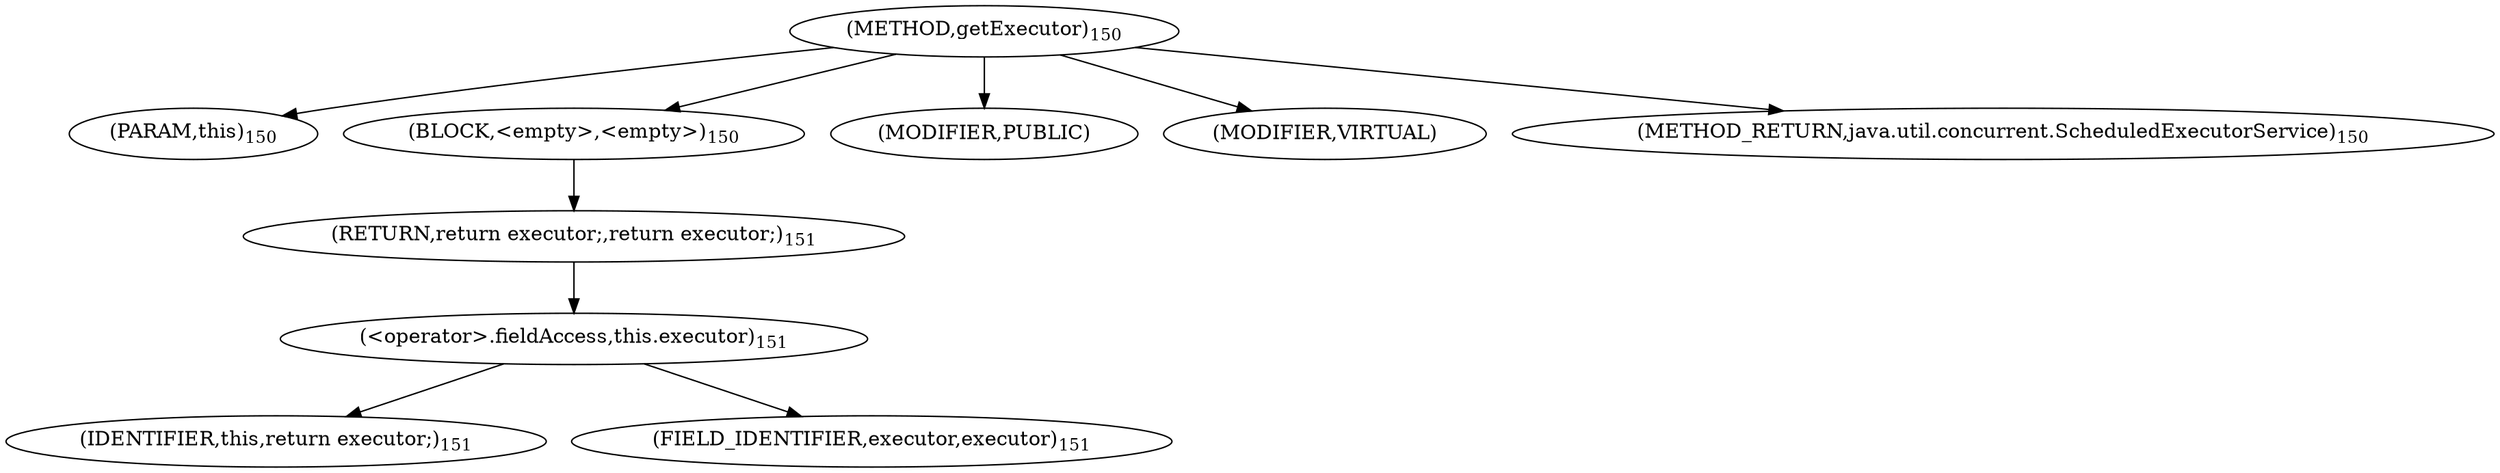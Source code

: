 digraph "getExecutor" {  
"388" [label = <(METHOD,getExecutor)<SUB>150</SUB>> ]
"389" [label = <(PARAM,this)<SUB>150</SUB>> ]
"390" [label = <(BLOCK,&lt;empty&gt;,&lt;empty&gt;)<SUB>150</SUB>> ]
"391" [label = <(RETURN,return executor;,return executor;)<SUB>151</SUB>> ]
"392" [label = <(&lt;operator&gt;.fieldAccess,this.executor)<SUB>151</SUB>> ]
"393" [label = <(IDENTIFIER,this,return executor;)<SUB>151</SUB>> ]
"394" [label = <(FIELD_IDENTIFIER,executor,executor)<SUB>151</SUB>> ]
"395" [label = <(MODIFIER,PUBLIC)> ]
"396" [label = <(MODIFIER,VIRTUAL)> ]
"397" [label = <(METHOD_RETURN,java.util.concurrent.ScheduledExecutorService)<SUB>150</SUB>> ]
  "388" -> "389" 
  "388" -> "390" 
  "388" -> "395" 
  "388" -> "396" 
  "388" -> "397" 
  "390" -> "391" 
  "391" -> "392" 
  "392" -> "393" 
  "392" -> "394" 
}
